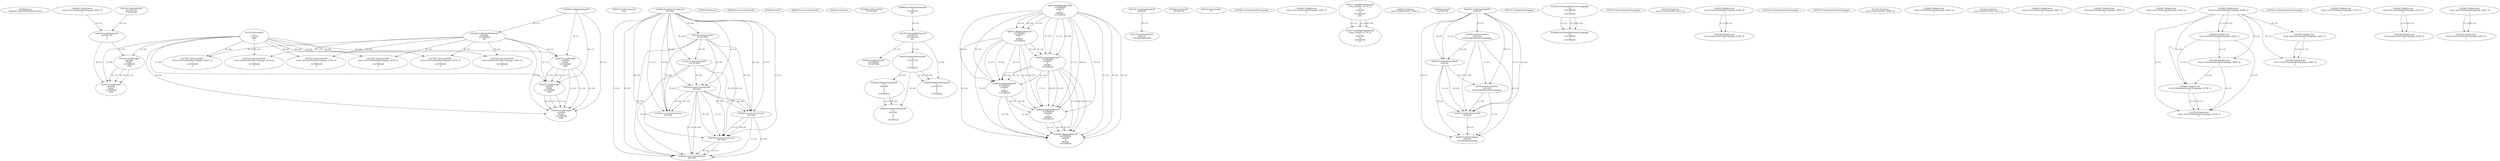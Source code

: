 // Global SCDG with merge call
digraph {
	0 [label="6850628.main
0024a8a7fcdd32f0fedebe0ee7ce9226"]
	1 [label="4254480.GetModuleHandleW
0"]
	2 [label="6844434.SetThreadLocale
1024"]
	3 [label="4243965.InitializeCriticalSection
6917004"]
	4 [label="4243979.GetVersion
"]
	5 [label="4250188.GetSystemInfo
2147417660"]
	3 -> 5 [label="(0-->0)"]
	6 [label="6844540.GetCommandLineW
"]
	7 [label="4214413.GetStartupInfoW
2147417624"]
	3 -> 7 [label="(0-->0)"]
	5 -> 7 [label="(0-->0)"]
	8 [label="6844560.GetACP
"]
	9 [label="6844580.GetCurrentThreadId
"]
	10 [label="4250204.GetVersion
"]
	11 [label="4276690.GetVersionExW
2147417420"]
	12 [label="4243306.GetModuleFileNameW
4194304
2147408904
522"]
	1 -> 12 [label="(0-->1)"]
	13 [label="4248064.GetModuleFileNameW
0
2147408370
261"]
	14 [label="4215383.VirtualAlloc
0
1310704
4096
4"]
	15 [label="4246338.RegOpenKeyExW
2147483649
4246772
0
983065
2147408236"]
	16 [label="4246372.RegOpenKeyExW
2147483650
4246772
0
983065
2147408236"]
	15 -> 16 [label="(2-->2)"]
	15 -> 16 [label="(4-->4)"]
	15 -> 16 [label="(5-->5)"]
	17 [label="4246402.RegOpenKeyExW
2147483649
4246832
0
983065
2147408236"]
	15 -> 17 [label="(1-->1)"]
	15 -> 17 [label="(4-->4)"]
	16 -> 17 [label="(4-->4)"]
	15 -> 17 [label="(5-->5)"]
	16 -> 17 [label="(5-->5)"]
	18 [label="4246432.RegOpenKeyExW
2147483650
4246832
0
983065
2147408236"]
	16 -> 18 [label="(1-->1)"]
	17 -> 18 [label="(2-->2)"]
	15 -> 18 [label="(4-->4)"]
	16 -> 18 [label="(4-->4)"]
	17 -> 18 [label="(4-->4)"]
	15 -> 18 [label="(5-->5)"]
	16 -> 18 [label="(5-->5)"]
	17 -> 18 [label="(5-->5)"]
	19 [label="4245741.GetModuleHandleW
4246160"]
	20 [label="4245758.GetProcAddress
9441320
GetLongPathNameW"]
	19 -> 20 [label="(0-->1)"]
	21 [label="4245785.GetLongPathNameW
2147407710
2147406542
261"]
	13 -> 21 [label="(3-->3)"]
	22 [label="4245683.CharNextW
2147407716"]
	23 [label="4246014.FindFirstFileW
2147406542
2147407064"]
	21 -> 23 [label="(2-->1)"]
	24 [label="4246556.RegQueryValueExW
0
2147407710
0
0
0
2147408232"]
	21 -> 24 [label="(1-->2)"]
	25 [label="4246635.RegQueryValueExW
0
4247000
0
0
0
2147408232"]
	24 -> 25 [label="(6-->6)"]
	26 [label="4246722.RegCloseKey
0"]
	27 [label="4247883.GetUserDefaultUILanguage
"]
	28 [label="4245418.EnterCriticalSection
6917004"]
	3 -> 28 [label="(1-->1)"]
	3 -> 28 [label="(0-->0)"]
	5 -> 28 [label="(0-->0)"]
	7 -> 28 [label="(0-->0)"]
	29 [label="4245469.LeaveCriticalSection
6917004"]
	3 -> 29 [label="(1-->1)"]
	28 -> 29 [label="(1-->1)"]
	3 -> 29 [label="(0-->0)"]
	5 -> 29 [label="(0-->0)"]
	7 -> 29 [label="(0-->0)"]
	28 -> 29 [label="(0-->0)"]
	30 [label="4245487.IsValidLocale
retval_GetUserDefaultUILanguage_33935_32
2"]
	31 [label="4250171.MultiByteToWideChar
retval_GetACP_32774_32
0
4243784
10
2147403704
2047"]
	32 [label="4250171.MultiByteToWideChar
retval_GetACP_32774_32
0
4243784
10
3224282764
11"]
	31 -> 32 [label="(1-->1)"]
	31 -> 32 [label="(3-->3)"]
	31 -> 32 [label="(4-->4)"]
	33 [label="4246462.RegOpenKeyExW
2147483649
4246884
0
983065
2147408236"]
	15 -> 33 [label="(1-->1)"]
	17 -> 33 [label="(1-->1)"]
	15 -> 33 [label="(4-->4)"]
	16 -> 33 [label="(4-->4)"]
	17 -> 33 [label="(4-->4)"]
	18 -> 33 [label="(4-->4)"]
	15 -> 33 [label="(5-->5)"]
	16 -> 33 [label="(5-->5)"]
	17 -> 33 [label="(5-->5)"]
	18 -> 33 [label="(5-->5)"]
	34 [label="4246492.RegOpenKeyExW
2147483649
4246936
0
983065
2147408236"]
	15 -> 34 [label="(1-->1)"]
	17 -> 34 [label="(1-->1)"]
	33 -> 34 [label="(1-->1)"]
	15 -> 34 [label="(4-->4)"]
	16 -> 34 [label="(4-->4)"]
	17 -> 34 [label="(4-->4)"]
	18 -> 34 [label="(4-->4)"]
	33 -> 34 [label="(4-->4)"]
	15 -> 34 [label="(5-->5)"]
	16 -> 34 [label="(5-->5)"]
	17 -> 34 [label="(5-->5)"]
	18 -> 34 [label="(5-->5)"]
	33 -> 34 [label="(5-->5)"]
	35 [label="4246032.FindClose
retval_FindFirstFileW_33902_32"]
	36 [label="4246044.lstrlenW
2147407108"]
	37 [label="4246676.RegQueryValueExW
0
4247000
0
0
0
2147408232"]
	25 -> 37 [label="(2-->2)"]
	24 -> 37 [label="(6-->6)"]
	25 -> 37 [label="(6-->6)"]
	38 [label="4244018.GetModuleHandleW
4244120"]
	39 [label="4244024.GetProcAddress
9441320
GetThreadPreferredUILanguages"]
	38 -> 39 [label="(0-->1)"]
	40 [label="4244044.GetModuleHandleW
4244120"]
	38 -> 40 [label="(1-->1)"]
	38 -> 40 [label="(0-->0)"]
	39 -> 40 [label="(1-->0)"]
	41 [label="4244050.GetProcAddress
9441320
SetThreadPreferredUILanguages"]
	38 -> 41 [label="(0-->1)"]
	39 -> 41 [label="(1-->1)"]
	40 -> 41 [label="(0-->1)"]
	42 [label="4244070.GetModuleHandleW
4244120"]
	38 -> 42 [label="(1-->1)"]
	40 -> 42 [label="(1-->1)"]
	38 -> 42 [label="(0-->0)"]
	39 -> 42 [label="(1-->0)"]
	40 -> 42 [label="(0-->0)"]
	41 -> 42 [label="(1-->0)"]
	43 [label="4244076.GetProcAddress
9441320
GetThreadUILanguage"]
	38 -> 43 [label="(0-->1)"]
	39 -> 43 [label="(1-->1)"]
	40 -> 43 [label="(0-->1)"]
	41 -> 43 [label="(1-->1)"]
	42 -> 43 [label="(0-->1)"]
	44 [label="4245487.IsValidLocale
retval_GetUserDefaultUILanguage_32914_32
2"]
	45 [label="4245121.GetThreadUILanguage
"]
	46 [label="4245059.GetThreadPreferredUILanguages
56
2147408200
0
2147408240"]
	47 [label="4245088.GetThreadPreferredUILanguages
56
2147408200
0
2147408240"]
	46 -> 47 [label="(1-->1)"]
	46 -> 47 [label="(2-->2)"]
	46 -> 47 [label="(4-->4)"]
	48 [label="4245580.EnterCriticalSection
6917004"]
	3 -> 48 [label="(1-->1)"]
	28 -> 48 [label="(1-->1)"]
	29 -> 48 [label="(1-->1)"]
	3 -> 48 [label="(0-->0)"]
	5 -> 48 [label="(0-->0)"]
	7 -> 48 [label="(0-->0)"]
	28 -> 48 [label="(0-->0)"]
	29 -> 48 [label="(0-->0)"]
	49 [label="4245621.LeaveCriticalSection
6917004"]
	3 -> 49 [label="(1-->1)"]
	28 -> 49 [label="(1-->1)"]
	29 -> 49 [label="(1-->1)"]
	48 -> 49 [label="(1-->1)"]
	3 -> 49 [label="(0-->0)"]
	5 -> 49 [label="(0-->0)"]
	7 -> 49 [label="(0-->0)"]
	28 -> 49 [label="(0-->0)"]
	29 -> 49 [label="(0-->0)"]
	48 -> 49 [label="(0-->0)"]
	50 [label="4247558.GetUserDefaultUILanguage
"]
	51 [label="4247567.GetLocaleInfoW
retval_GetUserDefaultUILanguage_33359_32
3
2147408268
4"]
	12 -> 51 [label="(0-->2)"]
	14 -> 51 [label="(4-->4)"]
	52 [label="4247247.FindFirstFileW
3224341740
2147407640"]
	53 [label="4247263.FindClose
retval_FindFirstFileW_33655_32"]
	54 [label="4248145.LoadLibraryExW
3224341740
0
2"]
	52 -> 54 [label="(1-->1)"]
	44 -> 54 [label="(2-->3)"]
	55 [label="4250073.LoadStringW
9441340
65485
2147409468
4096"]
	54 -> 55 [label="(0-->1)"]
	14 -> 55 [label="(3-->4)"]
	56 [label="4250073.LoadStringW
9441340
65484
2147409468
4096"]
	54 -> 56 [label="(0-->1)"]
	55 -> 56 [label="(1-->1)"]
	55 -> 56 [label="(3-->3)"]
	14 -> 56 [label="(3-->4)"]
	55 -> 56 [label="(4-->4)"]
	57 [label="4246599.RegQueryValueExW
0
2147407710
0
0
0
2147408232"]
	21 -> 57 [label="(1-->2)"]
	24 -> 57 [label="(2-->2)"]
	24 -> 57 [label="(6-->6)"]
	58 [label="4245487.IsValidLocale
retval_GetUserDefaultUILanguage_33584_32
2"]
	59 [label="4244766.IsValidLocale
retval_GetUserDefaultUILanguage_33584_32
2"]
	58 -> 59 [label="(1-->1)"]
	58 -> 59 [label="(2-->2)"]
	60 [label="4245525.GetSystemDefaultUILanguage
"]
	61 [label="4245552.GetSystemDefaultUILanguage
"]
	62 [label="4245454.LeaveCriticalSection
6917004"]
	3 -> 62 [label="(1-->1)"]
	28 -> 62 [label="(1-->1)"]
	3 -> 62 [label="(0-->0)"]
	5 -> 62 [label="(0-->0)"]
	7 -> 62 [label="(0-->0)"]
	28 -> 62 [label="(0-->0)"]
	63 [label="4247567.GetLocaleInfoW
retval_GetUserDefaultUILanguage_32951_32
3
2147408268
4"]
	12 -> 63 [label="(0-->2)"]
	14 -> 63 [label="(4-->4)"]
	64 [label="4250073.LoadStringW
4194304
65485
2147409468
4096"]
	1 -> 64 [label="(0-->1)"]
	12 -> 64 [label="(1-->1)"]
	14 -> 64 [label="(3-->4)"]
	65 [label="4250073.LoadStringW
4194304
65484
2147409468
4096"]
	1 -> 65 [label="(0-->1)"]
	12 -> 65 [label="(1-->1)"]
	64 -> 65 [label="(1-->1)"]
	64 -> 65 [label="(3-->3)"]
	14 -> 65 [label="(3-->4)"]
	64 -> 65 [label="(4-->4)"]
	66 [label="4250073.LoadStringW
4194304
65483
2147409468
4096"]
	1 -> 66 [label="(0-->1)"]
	12 -> 66 [label="(1-->1)"]
	64 -> 66 [label="(1-->1)"]
	65 -> 66 [label="(1-->1)"]
	64 -> 66 [label="(3-->3)"]
	65 -> 66 [label="(3-->3)"]
	14 -> 66 [label="(3-->4)"]
	64 -> 66 [label="(4-->4)"]
	65 -> 66 [label="(4-->4)"]
	67 [label="4247567.GetLocaleInfoW
retval_GetUserDefaultUILanguage_33129_32
3
2147408268
4"]
	12 -> 67 [label="(0-->2)"]
	14 -> 67 [label="(4-->4)"]
	68 [label="4247263.FindClose
retval_FindFirstFileW_33086_32"]
	69 [label="4245487.IsValidLocale
retval_GetUserDefaultUILanguage_32872_32
2"]
	70 [label="4247567.GetLocaleInfoW
retval_GetUserDefaultUILanguage_33526_32
3
2147408268
4"]
	12 -> 70 [label="(0-->2)"]
	14 -> 70 [label="(4-->4)"]
	71 [label="4247263.FindClose
retval_FindFirstFileW_33531_32"]
	72 [label="4247567.GetLocaleInfoW
retval_GetUserDefaultUILanguage_33170_32
3
2147408268
4"]
	12 -> 72 [label="(0-->2)"]
	14 -> 72 [label="(4-->4)"]
	73 [label="4245487.IsValidLocale
retval_GetUserDefaultUILanguage_32874_32
2"]
	74 [label="4247567.GetLocaleInfoW
retval_GetUserDefaultUILanguage_33697_32
3
2147408268
4"]
	12 -> 74 [label="(0-->2)"]
	14 -> 74 [label="(4-->4)"]
	75 [label="4245487.IsValidLocale
retval_GetUserDefaultUILanguage_33074_32
2"]
	76 [label="4245487.IsValidLocale
retval_GetUserDefaultUILanguage_33211_32
2"]
	77 [label="4245487.IsValidLocale
retval_GetUserDefaultUILanguage_33280_32
2"]
	78 [label="4244766.IsValidLocale
retval_GetUserDefaultUILanguage_33280_32
2"]
	77 -> 78 [label="(1-->1)"]
	77 -> 78 [label="(2-->2)"]
	79 [label="4244766.IsValidLocale
retval_GetSystemDefaultUILanguage_33630_32
2"]
	77 -> 79 [label="(2-->2)"]
	78 -> 79 [label="(2-->2)"]
	80 [label="4247923.GetSystemDefaultUILanguage
"]
	81 [label="4245487.IsValidLocale
retval_GetSystemDefaultUILanguage_33758_32
2"]
	77 -> 81 [label="(2-->2)"]
	78 -> 81 [label="(2-->2)"]
	79 -> 81 [label="(2-->2)"]
	82 [label="4245487.IsValidLocale
retval_GetUserDefaultUILanguage_33710_32
2"]
	83 [label="4244766.IsValidLocale
retval_GetSystemDefaultUILanguage_33758_32
2"]
	81 -> 83 [label="(1-->1)"]
	77 -> 83 [label="(2-->2)"]
	78 -> 83 [label="(2-->2)"]
	79 -> 83 [label="(2-->2)"]
	81 -> 83 [label="(2-->2)"]
	84 [label="4245487.IsValidLocale
retval_GetUserDefaultUILanguage_33256_32
2"]
	85 [label="4244766.IsValidLocale
retval_GetUserDefaultUILanguage_33256_32
2"]
	84 -> 85 [label="(1-->1)"]
	84 -> 85 [label="(2-->2)"]
	86 [label="4245487.IsValidLocale
retval_GetSystemDefaultUILanguage_33495_32
2"]
	77 -> 86 [label="(2-->2)"]
	87 [label="4244766.IsValidLocale
retval_GetSystemDefaultUILanguage_33495_32
2"]
	86 -> 87 [label="(1-->1)"]
	77 -> 87 [label="(2-->2)"]
	86 -> 87 [label="(2-->2)"]
	88 [label="4245487.IsValidLocale
retval_GetUserDefaultUILanguage_33479_32
2"]
	89 [label="4244766.IsValidLocale
retval_GetUserDefaultUILanguage_33479_32
2"]
	88 -> 89 [label="(1-->1)"]
	88 -> 89 [label="(2-->2)"]
}
